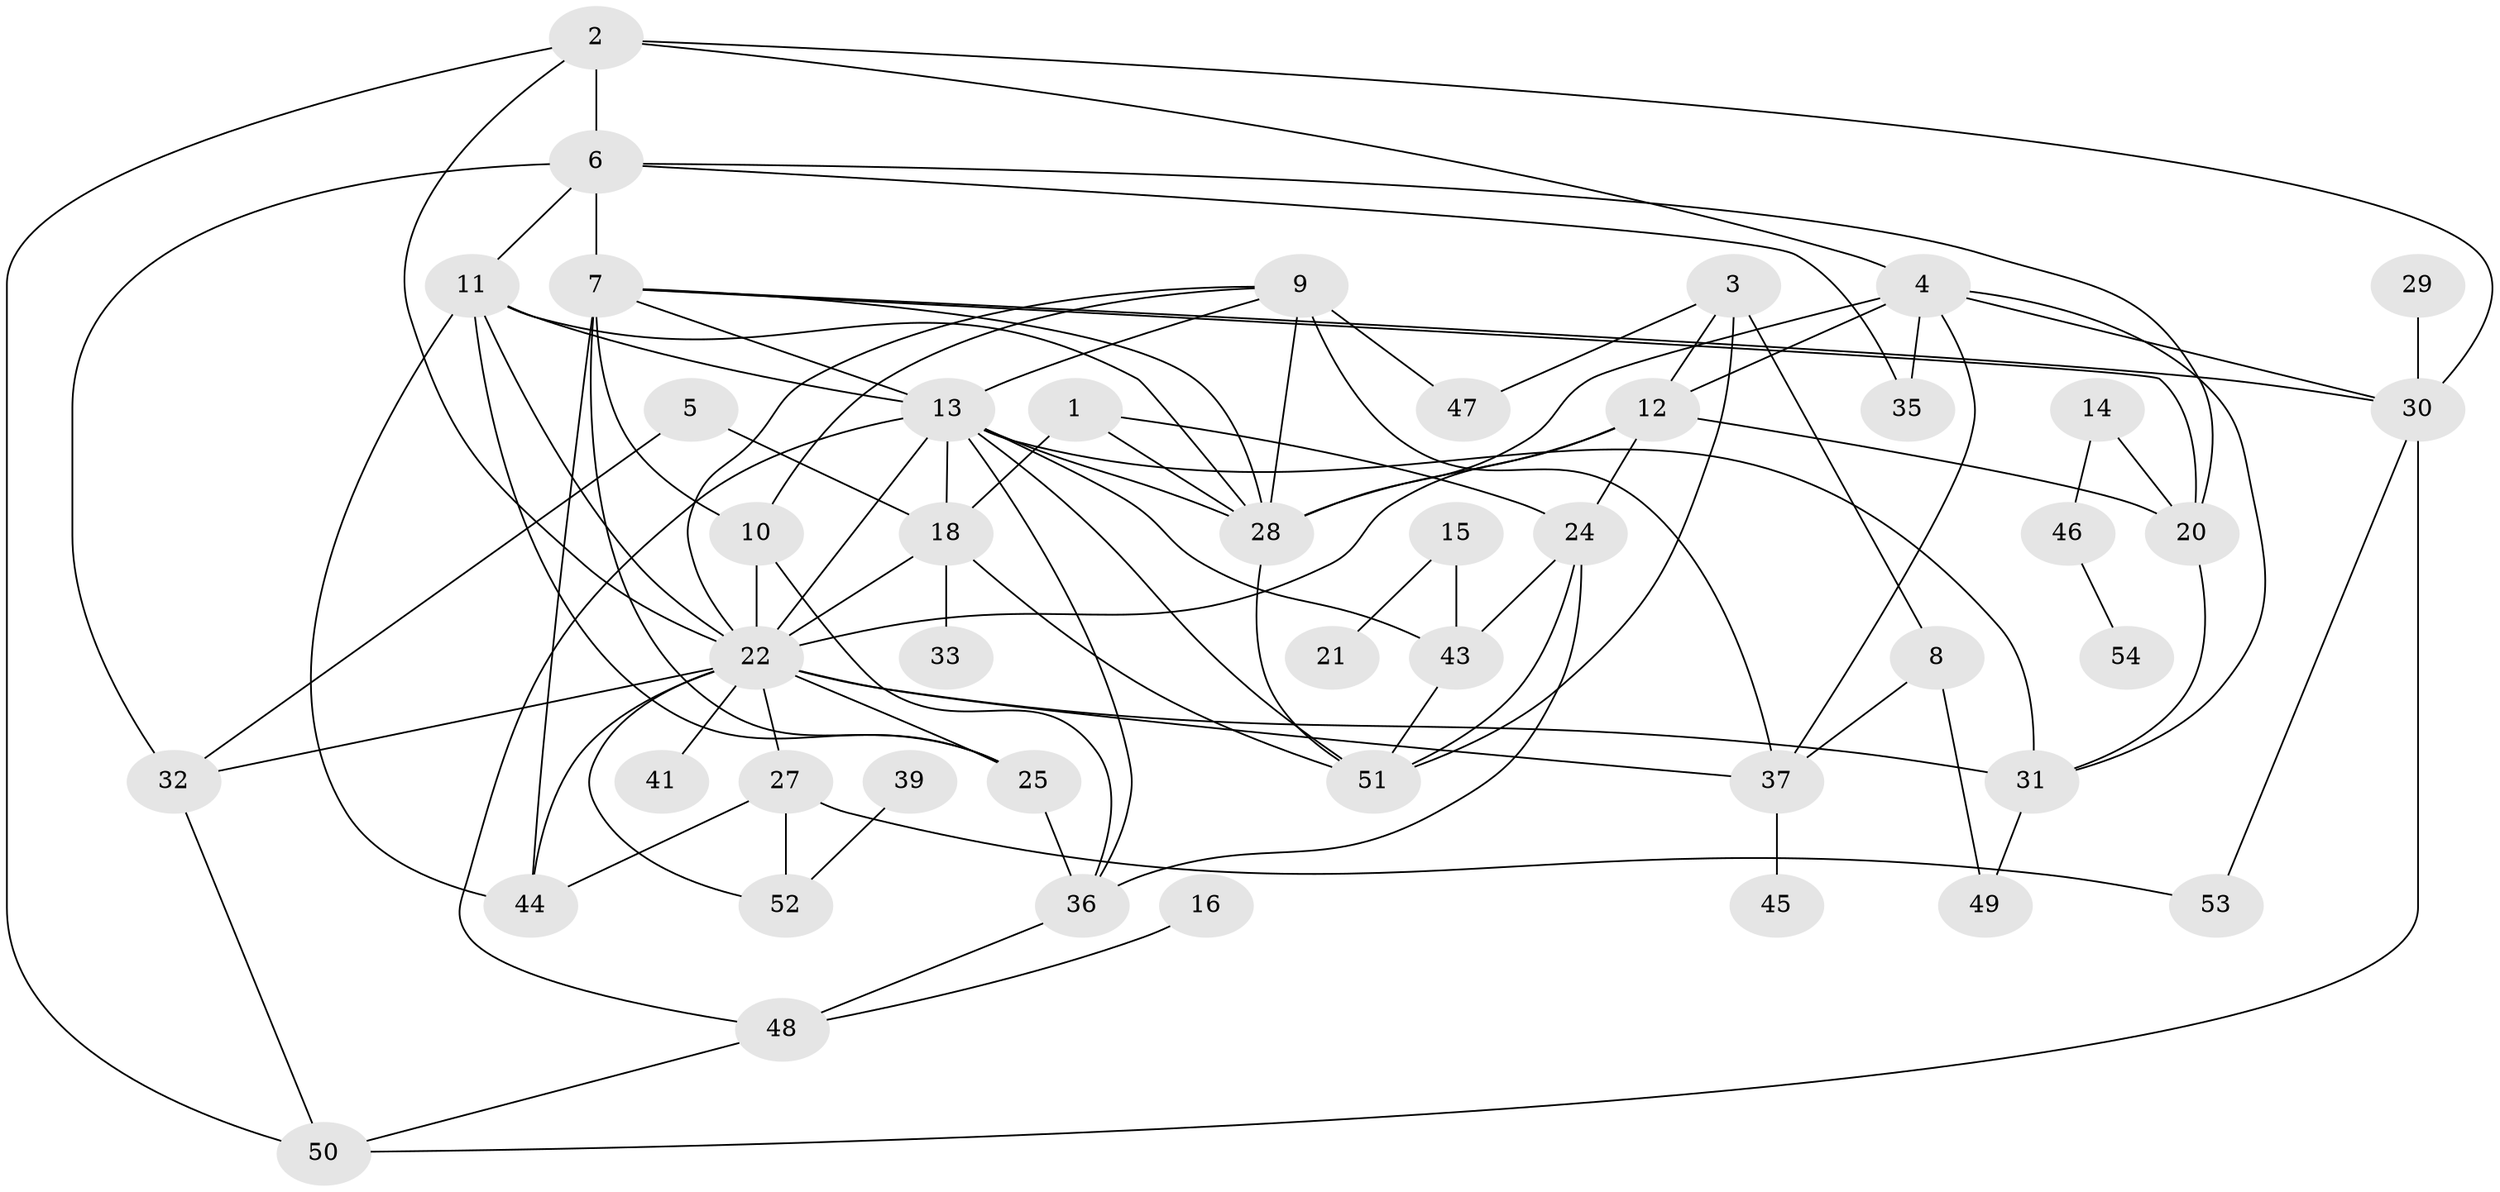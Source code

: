 // original degree distribution, {3: 0.205607476635514, 2: 0.21495327102803738, 4: 0.2336448598130841, 6: 0.07476635514018691, 5: 0.07476635514018691, 1: 0.11214953271028037, 0: 0.06542056074766354, 7: 0.018691588785046728}
// Generated by graph-tools (version 1.1) at 2025/33/03/09/25 02:33:54]
// undirected, 46 vertices, 95 edges
graph export_dot {
graph [start="1"]
  node [color=gray90,style=filled];
  1;
  2;
  3;
  4;
  5;
  6;
  7;
  8;
  9;
  10;
  11;
  12;
  13;
  14;
  15;
  16;
  18;
  20;
  21;
  22;
  24;
  25;
  27;
  28;
  29;
  30;
  31;
  32;
  33;
  35;
  36;
  37;
  39;
  41;
  43;
  44;
  45;
  46;
  47;
  48;
  49;
  50;
  51;
  52;
  53;
  54;
  1 -- 18 [weight=1.0];
  1 -- 24 [weight=1.0];
  1 -- 28 [weight=1.0];
  2 -- 4 [weight=1.0];
  2 -- 6 [weight=1.0];
  2 -- 22 [weight=1.0];
  2 -- 30 [weight=1.0];
  2 -- 50 [weight=1.0];
  3 -- 8 [weight=2.0];
  3 -- 12 [weight=1.0];
  3 -- 47 [weight=1.0];
  3 -- 51 [weight=1.0];
  4 -- 12 [weight=1.0];
  4 -- 28 [weight=1.0];
  4 -- 30 [weight=1.0];
  4 -- 31 [weight=1.0];
  4 -- 35 [weight=1.0];
  4 -- 37 [weight=1.0];
  5 -- 18 [weight=1.0];
  5 -- 32 [weight=1.0];
  6 -- 7 [weight=2.0];
  6 -- 11 [weight=2.0];
  6 -- 20 [weight=1.0];
  6 -- 32 [weight=1.0];
  6 -- 35 [weight=1.0];
  7 -- 10 [weight=1.0];
  7 -- 13 [weight=1.0];
  7 -- 20 [weight=1.0];
  7 -- 25 [weight=2.0];
  7 -- 28 [weight=1.0];
  7 -- 30 [weight=1.0];
  7 -- 44 [weight=2.0];
  8 -- 37 [weight=1.0];
  8 -- 49 [weight=1.0];
  9 -- 10 [weight=1.0];
  9 -- 13 [weight=1.0];
  9 -- 22 [weight=1.0];
  9 -- 28 [weight=1.0];
  9 -- 37 [weight=2.0];
  9 -- 47 [weight=1.0];
  10 -- 22 [weight=1.0];
  10 -- 36 [weight=1.0];
  11 -- 13 [weight=2.0];
  11 -- 22 [weight=2.0];
  11 -- 25 [weight=1.0];
  11 -- 28 [weight=1.0];
  11 -- 44 [weight=1.0];
  12 -- 20 [weight=2.0];
  12 -- 22 [weight=1.0];
  12 -- 24 [weight=1.0];
  12 -- 28 [weight=1.0];
  13 -- 18 [weight=1.0];
  13 -- 22 [weight=1.0];
  13 -- 28 [weight=1.0];
  13 -- 31 [weight=1.0];
  13 -- 36 [weight=1.0];
  13 -- 43 [weight=1.0];
  13 -- 48 [weight=1.0];
  13 -- 51 [weight=1.0];
  14 -- 20 [weight=1.0];
  14 -- 46 [weight=1.0];
  15 -- 21 [weight=1.0];
  15 -- 43 [weight=1.0];
  16 -- 48 [weight=1.0];
  18 -- 22 [weight=1.0];
  18 -- 33 [weight=1.0];
  18 -- 51 [weight=1.0];
  20 -- 31 [weight=1.0];
  22 -- 25 [weight=2.0];
  22 -- 27 [weight=1.0];
  22 -- 31 [weight=2.0];
  22 -- 32 [weight=1.0];
  22 -- 37 [weight=1.0];
  22 -- 41 [weight=1.0];
  22 -- 44 [weight=1.0];
  22 -- 52 [weight=1.0];
  24 -- 36 [weight=1.0];
  24 -- 43 [weight=1.0];
  24 -- 51 [weight=1.0];
  25 -- 36 [weight=1.0];
  27 -- 44 [weight=1.0];
  27 -- 52 [weight=1.0];
  27 -- 53 [weight=1.0];
  28 -- 51 [weight=1.0];
  29 -- 30 [weight=1.0];
  30 -- 50 [weight=1.0];
  30 -- 53 [weight=1.0];
  31 -- 49 [weight=1.0];
  32 -- 50 [weight=1.0];
  36 -- 48 [weight=1.0];
  37 -- 45 [weight=1.0];
  39 -- 52 [weight=1.0];
  43 -- 51 [weight=1.0];
  46 -- 54 [weight=1.0];
  48 -- 50 [weight=1.0];
}
